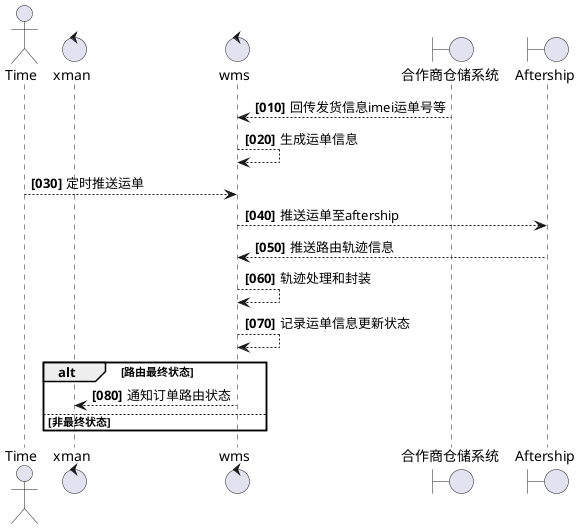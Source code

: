 @startuml
actor Time
control xman
control wms
boundary 合作商仓储系统 as TPL
boundary Aftership

autonumber 10 10 "<b>[000]"
TPL --> wms: 回传发货信息imei运单号等
wms --> wms: 生成运单信息
Time --> wms: 定时推送运单
wms --> Aftership: 推送运单至aftership
Aftership --> wms: 推送路由轨迹信息
wms --> wms: 轨迹处理和封装
wms --> wms: 记录运单信息更新状态

alt 路由最终状态
    wms --> xman: 通知订单路由状态
else 非最终状态
end
@enduml